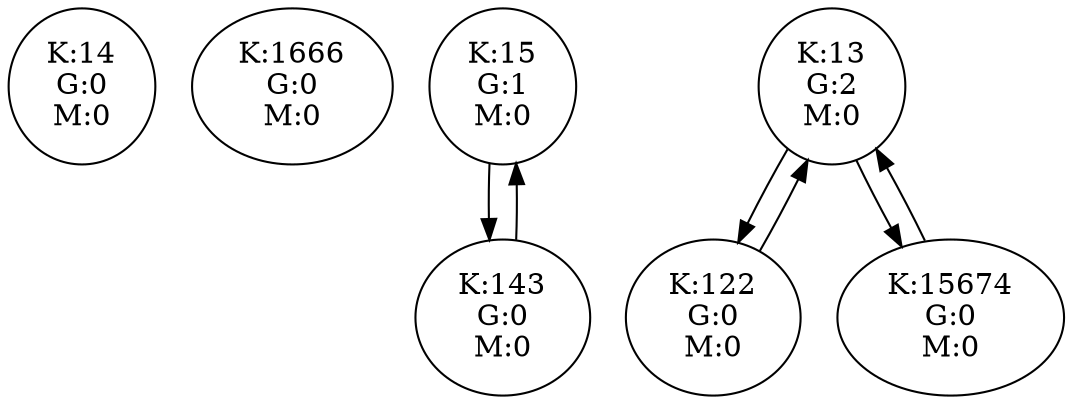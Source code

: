 digraph theGraph{
	node14[ label = "K:14\nG:0\nM:0"];
	node1666[ label = "K:1666\nG:0\nM:0"];
	node15[ label = "K:15\nG:1\nM:0"];
	node13[ label = "K:13\nG:2\nM:0"];
	node143[ label = "K:143\nG:0\nM:0"];
	node122[ label = "K:122\nG:0\nM:0"];
	node15674[ label = "K:15674\nG:0\nM:0"];
	node15->node143
	node143->node15
	node13->node122
	node122->node13
	node13->node15674
	node15674->node13
}
